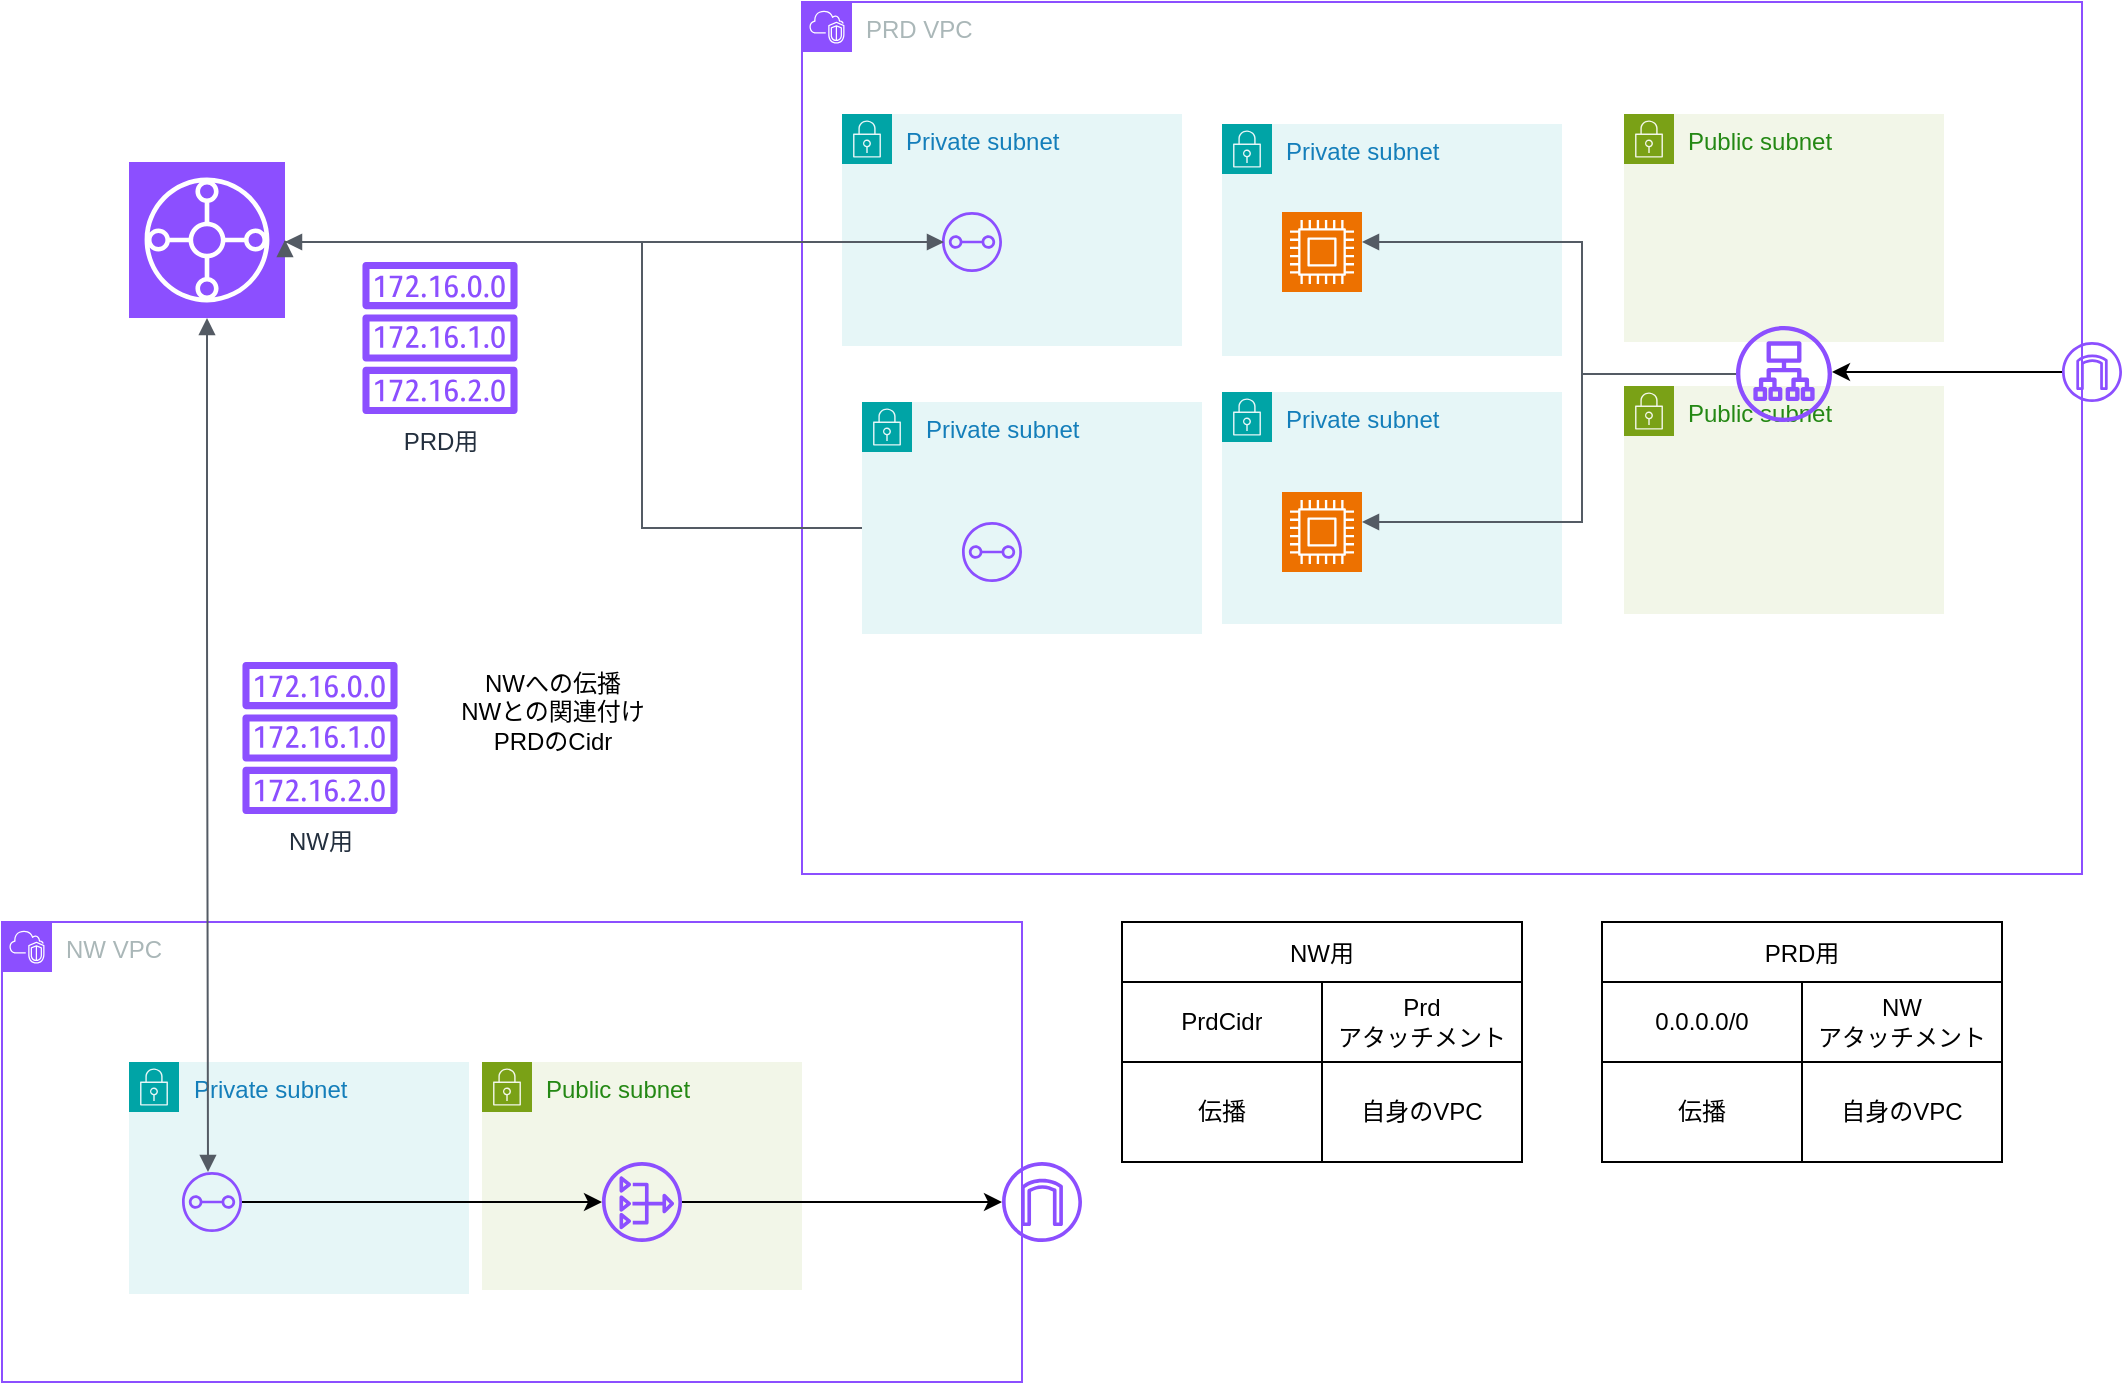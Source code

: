 <mxfile version="25.0.3">
  <diagram id="Ht1M8jgEwFfnCIfOTk4-" name="Page-1">
    <mxGraphModel dx="1562" dy="810" grid="1" gridSize="10" guides="1" tooltips="1" connect="1" arrows="1" fold="1" page="1" pageScale="1" pageWidth="1169" pageHeight="827" math="0" shadow="0">
      <root>
        <mxCell id="0" />
        <mxCell id="1" parent="0" />
        <mxCell id="Rt9WGCNkL2Ffz7Tc3208-3" value="PRD VPC" style="points=[[0,0],[0.25,0],[0.5,0],[0.75,0],[1,0],[1,0.25],[1,0.5],[1,0.75],[1,1],[0.75,1],[0.5,1],[0.25,1],[0,1],[0,0.75],[0,0.5],[0,0.25]];outlineConnect=0;gradientColor=none;html=1;whiteSpace=wrap;fontSize=12;fontStyle=0;container=1;pointerEvents=0;collapsible=0;recursiveResize=0;shape=mxgraph.aws4.group;grIcon=mxgraph.aws4.group_vpc2;strokeColor=#8C4FFF;fillColor=none;verticalAlign=top;align=left;spacingLeft=30;fontColor=#AAB7B8;dashed=0;" vertex="1" parent="1">
          <mxGeometry x="480" y="20" width="640" height="436" as="geometry" />
        </mxCell>
        <mxCell id="Rt9WGCNkL2Ffz7Tc3208-7" value="Private subnet" style="points=[[0,0],[0.25,0],[0.5,0],[0.75,0],[1,0],[1,0.25],[1,0.5],[1,0.75],[1,1],[0.75,1],[0.5,1],[0.25,1],[0,1],[0,0.75],[0,0.5],[0,0.25]];outlineConnect=0;gradientColor=none;html=1;whiteSpace=wrap;fontSize=12;fontStyle=0;container=1;pointerEvents=0;collapsible=0;recursiveResize=0;shape=mxgraph.aws4.group;grIcon=mxgraph.aws4.group_security_group;grStroke=0;strokeColor=#00A4A6;fillColor=#E6F6F7;verticalAlign=top;align=left;spacingLeft=30;fontColor=#147EBA;dashed=0;" vertex="1" parent="Rt9WGCNkL2Ffz7Tc3208-3">
          <mxGeometry x="210" y="61" width="170" height="116" as="geometry" />
        </mxCell>
        <mxCell id="Rt9WGCNkL2Ffz7Tc3208-20" value="" style="sketch=0;points=[[0,0,0],[0.25,0,0],[0.5,0,0],[0.75,0,0],[1,0,0],[0,1,0],[0.25,1,0],[0.5,1,0],[0.75,1,0],[1,1,0],[0,0.25,0],[0,0.5,0],[0,0.75,0],[1,0.25,0],[1,0.5,0],[1,0.75,0]];outlineConnect=0;fontColor=#232F3E;fillColor=#ED7100;strokeColor=#ffffff;dashed=0;verticalLabelPosition=bottom;verticalAlign=top;align=center;html=1;fontSize=12;fontStyle=0;aspect=fixed;shape=mxgraph.aws4.resourceIcon;resIcon=mxgraph.aws4.compute;" vertex="1" parent="Rt9WGCNkL2Ffz7Tc3208-7">
          <mxGeometry x="30" y="44" width="40" height="40" as="geometry" />
        </mxCell>
        <mxCell id="Rt9WGCNkL2Ffz7Tc3208-13" value="Public subnet" style="points=[[0,0],[0.25,0],[0.5,0],[0.75,0],[1,0],[1,0.25],[1,0.5],[1,0.75],[1,1],[0.75,1],[0.5,1],[0.25,1],[0,1],[0,0.75],[0,0.5],[0,0.25]];outlineConnect=0;gradientColor=none;html=1;whiteSpace=wrap;fontSize=12;fontStyle=0;container=1;pointerEvents=0;collapsible=0;recursiveResize=0;shape=mxgraph.aws4.group;grIcon=mxgraph.aws4.group_security_group;grStroke=0;strokeColor=#7AA116;fillColor=#F2F6E8;verticalAlign=top;align=left;spacingLeft=30;fontColor=#248814;dashed=0;" vertex="1" parent="Rt9WGCNkL2Ffz7Tc3208-3">
          <mxGeometry x="411" y="56" width="160" height="114" as="geometry" />
        </mxCell>
        <mxCell id="Rt9WGCNkL2Ffz7Tc3208-12" value="Public subnet" style="points=[[0,0],[0.25,0],[0.5,0],[0.75,0],[1,0],[1,0.25],[1,0.5],[1,0.75],[1,1],[0.75,1],[0.5,1],[0.25,1],[0,1],[0,0.75],[0,0.5],[0,0.25]];outlineConnect=0;gradientColor=none;html=1;whiteSpace=wrap;fontSize=12;fontStyle=0;container=1;pointerEvents=0;collapsible=0;recursiveResize=0;shape=mxgraph.aws4.group;grIcon=mxgraph.aws4.group_security_group;grStroke=0;strokeColor=#7AA116;fillColor=#F2F6E8;verticalAlign=top;align=left;spacingLeft=30;fontColor=#248814;dashed=0;" vertex="1" parent="Rt9WGCNkL2Ffz7Tc3208-3">
          <mxGeometry x="411" y="192" width="160" height="114" as="geometry" />
        </mxCell>
        <mxCell id="Rt9WGCNkL2Ffz7Tc3208-11" value="Private subnet" style="points=[[0,0],[0.25,0],[0.5,0],[0.75,0],[1,0],[1,0.25],[1,0.5],[1,0.75],[1,1],[0.75,1],[0.5,1],[0.25,1],[0,1],[0,0.75],[0,0.5],[0,0.25]];outlineConnect=0;gradientColor=none;html=1;whiteSpace=wrap;fontSize=12;fontStyle=0;container=1;pointerEvents=0;collapsible=0;recursiveResize=0;shape=mxgraph.aws4.group;grIcon=mxgraph.aws4.group_security_group;grStroke=0;strokeColor=#00A4A6;fillColor=#E6F6F7;verticalAlign=top;align=left;spacingLeft=30;fontColor=#147EBA;dashed=0;" vertex="1" parent="Rt9WGCNkL2Ffz7Tc3208-3">
          <mxGeometry x="210" y="195" width="170" height="116" as="geometry" />
        </mxCell>
        <mxCell id="Rt9WGCNkL2Ffz7Tc3208-21" value="" style="sketch=0;points=[[0,0,0],[0.25,0,0],[0.5,0,0],[0.75,0,0],[1,0,0],[0,1,0],[0.25,1,0],[0.5,1,0],[0.75,1,0],[1,1,0],[0,0.25,0],[0,0.5,0],[0,0.75,0],[1,0.25,0],[1,0.5,0],[1,0.75,0]];outlineConnect=0;fontColor=#232F3E;fillColor=#ED7100;strokeColor=#ffffff;dashed=0;verticalLabelPosition=bottom;verticalAlign=top;align=center;html=1;fontSize=12;fontStyle=0;aspect=fixed;shape=mxgraph.aws4.resourceIcon;resIcon=mxgraph.aws4.compute;" vertex="1" parent="Rt9WGCNkL2Ffz7Tc3208-11">
          <mxGeometry x="30" y="50" width="40" height="40" as="geometry" />
        </mxCell>
        <mxCell id="Rt9WGCNkL2Ffz7Tc3208-18" value="Private subnet" style="points=[[0,0],[0.25,0],[0.5,0],[0.75,0],[1,0],[1,0.25],[1,0.5],[1,0.75],[1,1],[0.75,1],[0.5,1],[0.25,1],[0,1],[0,0.75],[0,0.5],[0,0.25]];outlineConnect=0;gradientColor=none;html=1;whiteSpace=wrap;fontSize=12;fontStyle=0;container=1;pointerEvents=0;collapsible=0;recursiveResize=0;shape=mxgraph.aws4.group;grIcon=mxgraph.aws4.group_security_group;grStroke=0;strokeColor=#00A4A6;fillColor=#E6F6F7;verticalAlign=top;align=left;spacingLeft=30;fontColor=#147EBA;dashed=0;" vertex="1" parent="Rt9WGCNkL2Ffz7Tc3208-3">
          <mxGeometry x="20" y="56" width="170" height="116" as="geometry" />
        </mxCell>
        <mxCell id="Rt9WGCNkL2Ffz7Tc3208-28" value="" style="sketch=0;outlineConnect=0;fontColor=#232F3E;gradientColor=none;fillColor=#8C4FFF;strokeColor=none;dashed=0;verticalLabelPosition=bottom;verticalAlign=top;align=center;html=1;fontSize=12;fontStyle=0;aspect=fixed;pointerEvents=1;shape=mxgraph.aws4.transit_gateway_attachment;" vertex="1" parent="Rt9WGCNkL2Ffz7Tc3208-18">
          <mxGeometry x="50" y="49" width="30" height="30" as="geometry" />
        </mxCell>
        <mxCell id="Rt9WGCNkL2Ffz7Tc3208-29" value="" style="sketch=0;outlineConnect=0;fontColor=#232F3E;gradientColor=none;fillColor=#8C4FFF;strokeColor=none;dashed=0;verticalLabelPosition=bottom;verticalAlign=top;align=center;html=1;fontSize=12;fontStyle=0;aspect=fixed;pointerEvents=1;shape=mxgraph.aws4.application_load_balancer;" vertex="1" parent="Rt9WGCNkL2Ffz7Tc3208-3">
          <mxGeometry x="467" y="162" width="48" height="48" as="geometry" />
        </mxCell>
        <mxCell id="Rt9WGCNkL2Ffz7Tc3208-36" value="" style="edgeStyle=orthogonalEdgeStyle;html=1;endArrow=block;elbow=vertical;startArrow=none;endFill=1;strokeColor=#545B64;rounded=0;" edge="1" parent="Rt9WGCNkL2Ffz7Tc3208-3" source="Rt9WGCNkL2Ffz7Tc3208-29" target="Rt9WGCNkL2Ffz7Tc3208-20">
          <mxGeometry width="100" relative="1" as="geometry">
            <mxPoint x="50" y="370" as="sourcePoint" />
            <mxPoint x="150" y="370" as="targetPoint" />
            <Array as="points">
              <mxPoint x="390" y="186" />
              <mxPoint x="390" y="120" />
            </Array>
          </mxGeometry>
        </mxCell>
        <mxCell id="Rt9WGCNkL2Ffz7Tc3208-37" value="" style="edgeStyle=orthogonalEdgeStyle;html=1;endArrow=block;elbow=vertical;startArrow=none;endFill=1;strokeColor=#545B64;rounded=0;" edge="1" parent="Rt9WGCNkL2Ffz7Tc3208-3" source="Rt9WGCNkL2Ffz7Tc3208-29" target="Rt9WGCNkL2Ffz7Tc3208-21">
          <mxGeometry width="100" relative="1" as="geometry">
            <mxPoint x="530" y="366" as="sourcePoint" />
            <mxPoint x="310" y="416" as="targetPoint" />
            <Array as="points">
              <mxPoint x="390" y="186" />
              <mxPoint x="390" y="260" />
            </Array>
          </mxGeometry>
        </mxCell>
        <mxCell id="Rt9WGCNkL2Ffz7Tc3208-4" value="NW VPC" style="points=[[0,0],[0.25,0],[0.5,0],[0.75,0],[1,0],[1,0.25],[1,0.5],[1,0.75],[1,1],[0.75,1],[0.5,1],[0.25,1],[0,1],[0,0.75],[0,0.5],[0,0.25]];outlineConnect=0;gradientColor=none;html=1;whiteSpace=wrap;fontSize=12;fontStyle=0;container=1;pointerEvents=0;collapsible=0;recursiveResize=0;shape=mxgraph.aws4.group;grIcon=mxgraph.aws4.group_vpc2;strokeColor=#8C4FFF;fillColor=none;verticalAlign=top;align=left;spacingLeft=30;fontColor=#AAB7B8;dashed=0;" vertex="1" parent="1">
          <mxGeometry x="80" y="480" width="510" height="230" as="geometry" />
        </mxCell>
        <mxCell id="Rt9WGCNkL2Ffz7Tc3208-19" value="Private subnet" style="points=[[0,0],[0.25,0],[0.5,0],[0.75,0],[1,0],[1,0.25],[1,0.5],[1,0.75],[1,1],[0.75,1],[0.5,1],[0.25,1],[0,1],[0,0.75],[0,0.5],[0,0.25]];outlineConnect=0;gradientColor=none;html=1;whiteSpace=wrap;fontSize=12;fontStyle=0;container=1;pointerEvents=0;collapsible=0;recursiveResize=0;shape=mxgraph.aws4.group;grIcon=mxgraph.aws4.group_security_group;grStroke=0;strokeColor=#00A4A6;fillColor=#E6F6F7;verticalAlign=top;align=left;spacingLeft=30;fontColor=#147EBA;dashed=0;" vertex="1" parent="Rt9WGCNkL2Ffz7Tc3208-4">
          <mxGeometry x="63.5" y="70" width="170" height="116" as="geometry" />
        </mxCell>
        <mxCell id="Rt9WGCNkL2Ffz7Tc3208-26" value="" style="sketch=0;outlineConnect=0;fontColor=#232F3E;gradientColor=none;fillColor=#8C4FFF;strokeColor=none;dashed=0;verticalLabelPosition=bottom;verticalAlign=top;align=center;html=1;fontSize=12;fontStyle=0;aspect=fixed;pointerEvents=1;shape=mxgraph.aws4.transit_gateway_attachment;" vertex="1" parent="Rt9WGCNkL2Ffz7Tc3208-19">
          <mxGeometry x="26.5" y="55" width="30" height="30" as="geometry" />
        </mxCell>
        <mxCell id="Rt9WGCNkL2Ffz7Tc3208-46" value="Public subnet" style="points=[[0,0],[0.25,0],[0.5,0],[0.75,0],[1,0],[1,0.25],[1,0.5],[1,0.75],[1,1],[0.75,1],[0.5,1],[0.25,1],[0,1],[0,0.75],[0,0.5],[0,0.25]];outlineConnect=0;gradientColor=none;html=1;whiteSpace=wrap;fontSize=12;fontStyle=0;container=1;pointerEvents=0;collapsible=0;recursiveResize=0;shape=mxgraph.aws4.group;grIcon=mxgraph.aws4.group_security_group;grStroke=0;strokeColor=#7AA116;fillColor=#F2F6E8;verticalAlign=top;align=left;spacingLeft=30;fontColor=#248814;dashed=0;" vertex="1" parent="Rt9WGCNkL2Ffz7Tc3208-4">
          <mxGeometry x="240" y="70" width="160" height="114" as="geometry" />
        </mxCell>
        <mxCell id="Rt9WGCNkL2Ffz7Tc3208-47" value="" style="sketch=0;outlineConnect=0;fontColor=#232F3E;gradientColor=none;fillColor=#8C4FFF;strokeColor=none;dashed=0;verticalLabelPosition=bottom;verticalAlign=top;align=center;html=1;fontSize=12;fontStyle=0;aspect=fixed;pointerEvents=1;shape=mxgraph.aws4.nat_gateway;" vertex="1" parent="Rt9WGCNkL2Ffz7Tc3208-46">
          <mxGeometry x="60" y="50" width="40" height="40" as="geometry" />
        </mxCell>
        <mxCell id="Rt9WGCNkL2Ffz7Tc3208-48" value="" style="endArrow=classic;html=1;rounded=0;" edge="1" parent="Rt9WGCNkL2Ffz7Tc3208-46" target="Rt9WGCNkL2Ffz7Tc3208-45">
          <mxGeometry width="50" height="50" relative="1" as="geometry">
            <mxPoint x="100" y="70" as="sourcePoint" />
            <mxPoint x="150" y="20" as="targetPoint" />
          </mxGeometry>
        </mxCell>
        <mxCell id="Rt9WGCNkL2Ffz7Tc3208-45" value="" style="sketch=0;outlineConnect=0;fontColor=#232F3E;gradientColor=none;fillColor=#8C4FFF;strokeColor=none;dashed=0;verticalLabelPosition=bottom;verticalAlign=top;align=center;html=1;fontSize=12;fontStyle=0;aspect=fixed;pointerEvents=1;shape=mxgraph.aws4.internet_gateway;" vertex="1" parent="Rt9WGCNkL2Ffz7Tc3208-4">
          <mxGeometry x="500" y="120" width="40" height="40" as="geometry" />
        </mxCell>
        <mxCell id="Rt9WGCNkL2Ffz7Tc3208-49" value="" style="endArrow=classic;html=1;rounded=0;" edge="1" parent="Rt9WGCNkL2Ffz7Tc3208-4" source="Rt9WGCNkL2Ffz7Tc3208-26" target="Rt9WGCNkL2Ffz7Tc3208-47">
          <mxGeometry width="50" height="50" relative="1" as="geometry">
            <mxPoint x="120" y="204.06" as="sourcePoint" />
            <mxPoint x="302.5" y="200.004" as="targetPoint" />
          </mxGeometry>
        </mxCell>
        <mxCell id="Rt9WGCNkL2Ffz7Tc3208-14" value="" style="sketch=0;points=[[0,0,0],[0.25,0,0],[0.5,0,0],[0.75,0,0],[1,0,0],[0,1,0],[0.25,1,0],[0.5,1,0],[0.75,1,0],[1,1,0],[0,0.25,0],[0,0.5,0],[0,0.75,0],[1,0.25,0],[1,0.5,0],[1,0.75,0]];outlineConnect=0;fontColor=#232F3E;fillColor=#8C4FFF;strokeColor=#ffffff;dashed=0;verticalLabelPosition=bottom;verticalAlign=top;align=center;html=1;fontSize=12;fontStyle=0;aspect=fixed;shape=mxgraph.aws4.resourceIcon;resIcon=mxgraph.aws4.transit_gateway;" vertex="1" parent="1">
          <mxGeometry x="143.5" y="100" width="78" height="78" as="geometry" />
        </mxCell>
        <mxCell id="Rt9WGCNkL2Ffz7Tc3208-24" value="" style="edgeStyle=orthogonalEdgeStyle;html=1;endArrow=block;elbow=vertical;startArrow=block;startFill=1;endFill=1;strokeColor=#545B64;rounded=0;exitX=1;exitY=0.5;exitDx=0;exitDy=0;exitPerimeter=0;" edge="1" parent="1" source="Rt9WGCNkL2Ffz7Tc3208-14">
          <mxGeometry width="100" relative="1" as="geometry">
            <mxPoint x="340" y="200" as="sourcePoint" />
            <mxPoint x="551" y="140" as="targetPoint" />
            <Array as="points">
              <mxPoint x="222" y="140" />
            </Array>
          </mxGeometry>
        </mxCell>
        <mxCell id="Rt9WGCNkL2Ffz7Tc3208-25" value="" style="edgeStyle=orthogonalEdgeStyle;html=1;endArrow=block;elbow=vertical;startArrow=block;startFill=1;endFill=1;strokeColor=#545B64;rounded=0;" edge="1" parent="1" source="Rt9WGCNkL2Ffz7Tc3208-14">
          <mxGeometry width="100" relative="1" as="geometry">
            <mxPoint x="280" y="120" as="sourcePoint" />
            <mxPoint x="551" y="283" as="targetPoint" />
            <Array as="points">
              <mxPoint x="400" y="140" />
              <mxPoint x="400" y="283" />
            </Array>
          </mxGeometry>
        </mxCell>
        <mxCell id="Rt9WGCNkL2Ffz7Tc3208-35" style="edgeStyle=orthogonalEdgeStyle;rounded=0;orthogonalLoop=1;jettySize=auto;html=1;" edge="1" parent="1" source="Rt9WGCNkL2Ffz7Tc3208-30" target="Rt9WGCNkL2Ffz7Tc3208-29">
          <mxGeometry relative="1" as="geometry">
            <Array as="points">
              <mxPoint x="1040" y="205" />
              <mxPoint x="1040" y="205" />
            </Array>
          </mxGeometry>
        </mxCell>
        <mxCell id="Rt9WGCNkL2Ffz7Tc3208-30" value="" style="sketch=0;outlineConnect=0;fontColor=#232F3E;gradientColor=none;fillColor=#8C4FFF;strokeColor=none;dashed=0;verticalLabelPosition=bottom;verticalAlign=top;align=center;html=1;fontSize=12;fontStyle=0;aspect=fixed;pointerEvents=1;shape=mxgraph.aws4.internet_gateway;" vertex="1" parent="1">
          <mxGeometry x="1110" y="190" width="30" height="30" as="geometry" />
        </mxCell>
        <mxCell id="Rt9WGCNkL2Ffz7Tc3208-38" value="PRD用" style="sketch=0;outlineConnect=0;fontColor=#232F3E;gradientColor=none;fillColor=#8C4FFF;strokeColor=none;dashed=0;verticalLabelPosition=bottom;verticalAlign=top;align=center;html=1;fontSize=12;fontStyle=0;aspect=fixed;pointerEvents=1;shape=mxgraph.aws4.route_table;" vertex="1" parent="1">
          <mxGeometry x="260" y="150" width="78" height="76" as="geometry" />
        </mxCell>
        <mxCell id="Rt9WGCNkL2Ffz7Tc3208-40" value="Private subnet" style="points=[[0,0],[0.25,0],[0.5,0],[0.75,0],[1,0],[1,0.25],[1,0.5],[1,0.75],[1,1],[0.75,1],[0.5,1],[0.25,1],[0,1],[0,0.75],[0,0.5],[0,0.25]];outlineConnect=0;gradientColor=none;html=1;whiteSpace=wrap;fontSize=12;fontStyle=0;container=1;pointerEvents=0;collapsible=0;recursiveResize=0;shape=mxgraph.aws4.group;grIcon=mxgraph.aws4.group_security_group;grStroke=0;strokeColor=#00A4A6;fillColor=#E6F6F7;verticalAlign=top;align=left;spacingLeft=30;fontColor=#147EBA;dashed=0;" vertex="1" parent="1">
          <mxGeometry x="510" y="220" width="170" height="116" as="geometry" />
        </mxCell>
        <mxCell id="Rt9WGCNkL2Ffz7Tc3208-41" value="" style="sketch=0;outlineConnect=0;fontColor=#232F3E;gradientColor=none;fillColor=#8C4FFF;strokeColor=none;dashed=0;verticalLabelPosition=bottom;verticalAlign=top;align=center;html=1;fontSize=12;fontStyle=0;aspect=fixed;pointerEvents=1;shape=mxgraph.aws4.transit_gateway_attachment;" vertex="1" parent="Rt9WGCNkL2Ffz7Tc3208-40">
          <mxGeometry x="50" y="60" width="30" height="30" as="geometry" />
        </mxCell>
        <mxCell id="Rt9WGCNkL2Ffz7Tc3208-43" value="" style="edgeStyle=orthogonalEdgeStyle;html=1;endArrow=block;elbow=vertical;startArrow=block;startFill=1;endFill=1;strokeColor=#545B64;rounded=0;exitX=0.5;exitY=1;exitDx=0;exitDy=0;exitPerimeter=0;" edge="1" parent="1" source="Rt9WGCNkL2Ffz7Tc3208-14" target="Rt9WGCNkL2Ffz7Tc3208-26">
          <mxGeometry width="100" relative="1" as="geometry">
            <mxPoint x="80" y="260" as="sourcePoint" />
            <mxPoint x="409" y="403" as="targetPoint" />
            <Array as="points">
              <mxPoint x="183" y="330" />
              <mxPoint x="183" y="330" />
            </Array>
          </mxGeometry>
        </mxCell>
        <mxCell id="Rt9WGCNkL2Ffz7Tc3208-44" value="NW用" style="sketch=0;outlineConnect=0;fontColor=#232F3E;gradientColor=none;fillColor=#8C4FFF;strokeColor=none;dashed=0;verticalLabelPosition=bottom;verticalAlign=top;align=center;html=1;fontSize=12;fontStyle=0;aspect=fixed;pointerEvents=1;shape=mxgraph.aws4.route_table;" vertex="1" parent="1">
          <mxGeometry x="200" y="350" width="78" height="76" as="geometry" />
        </mxCell>
        <mxCell id="Rt9WGCNkL2Ffz7Tc3208-50" value="NWへの伝播&lt;div&gt;NWとの関連付け&lt;/div&gt;&lt;div&gt;PRDのCidr&lt;/div&gt;" style="text;html=1;align=center;verticalAlign=middle;resizable=0;points=[];autosize=1;strokeColor=none;fillColor=none;" vertex="1" parent="1">
          <mxGeometry x="295" y="345" width="120" height="60" as="geometry" />
        </mxCell>
        <mxCell id="Rt9WGCNkL2Ffz7Tc3208-61" value="NW用" style="shape=table;startSize=30;container=1;collapsible=0;childLayout=tableLayout;" vertex="1" parent="1">
          <mxGeometry x="640" y="480" width="200" height="120" as="geometry" />
        </mxCell>
        <mxCell id="Rt9WGCNkL2Ffz7Tc3208-62" value="" style="shape=tableRow;horizontal=0;startSize=0;swimlaneHead=0;swimlaneBody=0;strokeColor=inherit;top=0;left=0;bottom=0;right=0;collapsible=0;dropTarget=0;fillColor=none;points=[[0,0.5],[1,0.5]];portConstraint=eastwest;" vertex="1" parent="Rt9WGCNkL2Ffz7Tc3208-61">
          <mxGeometry y="30" width="200" height="40" as="geometry" />
        </mxCell>
        <mxCell id="Rt9WGCNkL2Ffz7Tc3208-63" value="PrdCidr" style="shape=partialRectangle;html=1;whiteSpace=wrap;connectable=0;strokeColor=inherit;overflow=hidden;fillColor=none;top=0;left=0;bottom=0;right=0;pointerEvents=1;" vertex="1" parent="Rt9WGCNkL2Ffz7Tc3208-62">
          <mxGeometry width="100" height="40" as="geometry">
            <mxRectangle width="100" height="40" as="alternateBounds" />
          </mxGeometry>
        </mxCell>
        <mxCell id="Rt9WGCNkL2Ffz7Tc3208-64" value="Prd&lt;div&gt;アタッチメント&lt;/div&gt;" style="shape=partialRectangle;html=1;whiteSpace=wrap;connectable=0;strokeColor=inherit;overflow=hidden;fillColor=none;top=0;left=0;bottom=0;right=0;pointerEvents=1;" vertex="1" parent="Rt9WGCNkL2Ffz7Tc3208-62">
          <mxGeometry x="100" width="100" height="40" as="geometry">
            <mxRectangle width="100" height="40" as="alternateBounds" />
          </mxGeometry>
        </mxCell>
        <mxCell id="Rt9WGCNkL2Ffz7Tc3208-66" value="" style="shape=tableRow;horizontal=0;startSize=0;swimlaneHead=0;swimlaneBody=0;strokeColor=inherit;top=0;left=0;bottom=0;right=0;collapsible=0;dropTarget=0;fillColor=none;points=[[0,0.5],[1,0.5]];portConstraint=eastwest;" vertex="1" parent="Rt9WGCNkL2Ffz7Tc3208-61">
          <mxGeometry y="70" width="200" height="50" as="geometry" />
        </mxCell>
        <mxCell id="Rt9WGCNkL2Ffz7Tc3208-67" value="伝播" style="shape=partialRectangle;html=1;whiteSpace=wrap;connectable=0;strokeColor=inherit;overflow=hidden;fillColor=none;top=0;left=0;bottom=0;right=0;pointerEvents=1;" vertex="1" parent="Rt9WGCNkL2Ffz7Tc3208-66">
          <mxGeometry width="100" height="50" as="geometry">
            <mxRectangle width="100" height="50" as="alternateBounds" />
          </mxGeometry>
        </mxCell>
        <mxCell id="Rt9WGCNkL2Ffz7Tc3208-68" value="自身のVPC" style="shape=partialRectangle;html=1;whiteSpace=wrap;connectable=0;strokeColor=inherit;overflow=hidden;fillColor=none;top=0;left=0;bottom=0;right=0;pointerEvents=1;" vertex="1" parent="Rt9WGCNkL2Ffz7Tc3208-66">
          <mxGeometry x="100" width="100" height="50" as="geometry">
            <mxRectangle width="100" height="50" as="alternateBounds" />
          </mxGeometry>
        </mxCell>
        <mxCell id="Rt9WGCNkL2Ffz7Tc3208-74" value="PRD用" style="shape=table;startSize=30;container=1;collapsible=0;childLayout=tableLayout;" vertex="1" parent="1">
          <mxGeometry x="880" y="480" width="200" height="120" as="geometry" />
        </mxCell>
        <mxCell id="Rt9WGCNkL2Ffz7Tc3208-75" value="" style="shape=tableRow;horizontal=0;startSize=0;swimlaneHead=0;swimlaneBody=0;strokeColor=inherit;top=0;left=0;bottom=0;right=0;collapsible=0;dropTarget=0;fillColor=none;points=[[0,0.5],[1,0.5]];portConstraint=eastwest;" vertex="1" parent="Rt9WGCNkL2Ffz7Tc3208-74">
          <mxGeometry y="30" width="200" height="40" as="geometry" />
        </mxCell>
        <mxCell id="Rt9WGCNkL2Ffz7Tc3208-76" value="0.0.0.0/0" style="shape=partialRectangle;html=1;whiteSpace=wrap;connectable=0;strokeColor=inherit;overflow=hidden;fillColor=none;top=0;left=0;bottom=0;right=0;pointerEvents=1;" vertex="1" parent="Rt9WGCNkL2Ffz7Tc3208-75">
          <mxGeometry width="100" height="40" as="geometry">
            <mxRectangle width="100" height="40" as="alternateBounds" />
          </mxGeometry>
        </mxCell>
        <mxCell id="Rt9WGCNkL2Ffz7Tc3208-77" value="NW&lt;div&gt;アタッチメント&lt;/div&gt;" style="shape=partialRectangle;html=1;whiteSpace=wrap;connectable=0;strokeColor=inherit;overflow=hidden;fillColor=none;top=0;left=0;bottom=0;right=0;pointerEvents=1;" vertex="1" parent="Rt9WGCNkL2Ffz7Tc3208-75">
          <mxGeometry x="100" width="100" height="40" as="geometry">
            <mxRectangle width="100" height="40" as="alternateBounds" />
          </mxGeometry>
        </mxCell>
        <mxCell id="Rt9WGCNkL2Ffz7Tc3208-78" value="" style="shape=tableRow;horizontal=0;startSize=0;swimlaneHead=0;swimlaneBody=0;strokeColor=inherit;top=0;left=0;bottom=0;right=0;collapsible=0;dropTarget=0;fillColor=none;points=[[0,0.5],[1,0.5]];portConstraint=eastwest;" vertex="1" parent="Rt9WGCNkL2Ffz7Tc3208-74">
          <mxGeometry y="70" width="200" height="50" as="geometry" />
        </mxCell>
        <mxCell id="Rt9WGCNkL2Ffz7Tc3208-79" value="伝播" style="shape=partialRectangle;html=1;whiteSpace=wrap;connectable=0;strokeColor=inherit;overflow=hidden;fillColor=none;top=0;left=0;bottom=0;right=0;pointerEvents=1;" vertex="1" parent="Rt9WGCNkL2Ffz7Tc3208-78">
          <mxGeometry width="100" height="50" as="geometry">
            <mxRectangle width="100" height="50" as="alternateBounds" />
          </mxGeometry>
        </mxCell>
        <mxCell id="Rt9WGCNkL2Ffz7Tc3208-80" value="自身のVPC" style="shape=partialRectangle;html=1;whiteSpace=wrap;connectable=0;strokeColor=inherit;overflow=hidden;fillColor=none;top=0;left=0;bottom=0;right=0;pointerEvents=1;" vertex="1" parent="Rt9WGCNkL2Ffz7Tc3208-78">
          <mxGeometry x="100" width="100" height="50" as="geometry">
            <mxRectangle width="100" height="50" as="alternateBounds" />
          </mxGeometry>
        </mxCell>
      </root>
    </mxGraphModel>
  </diagram>
</mxfile>
